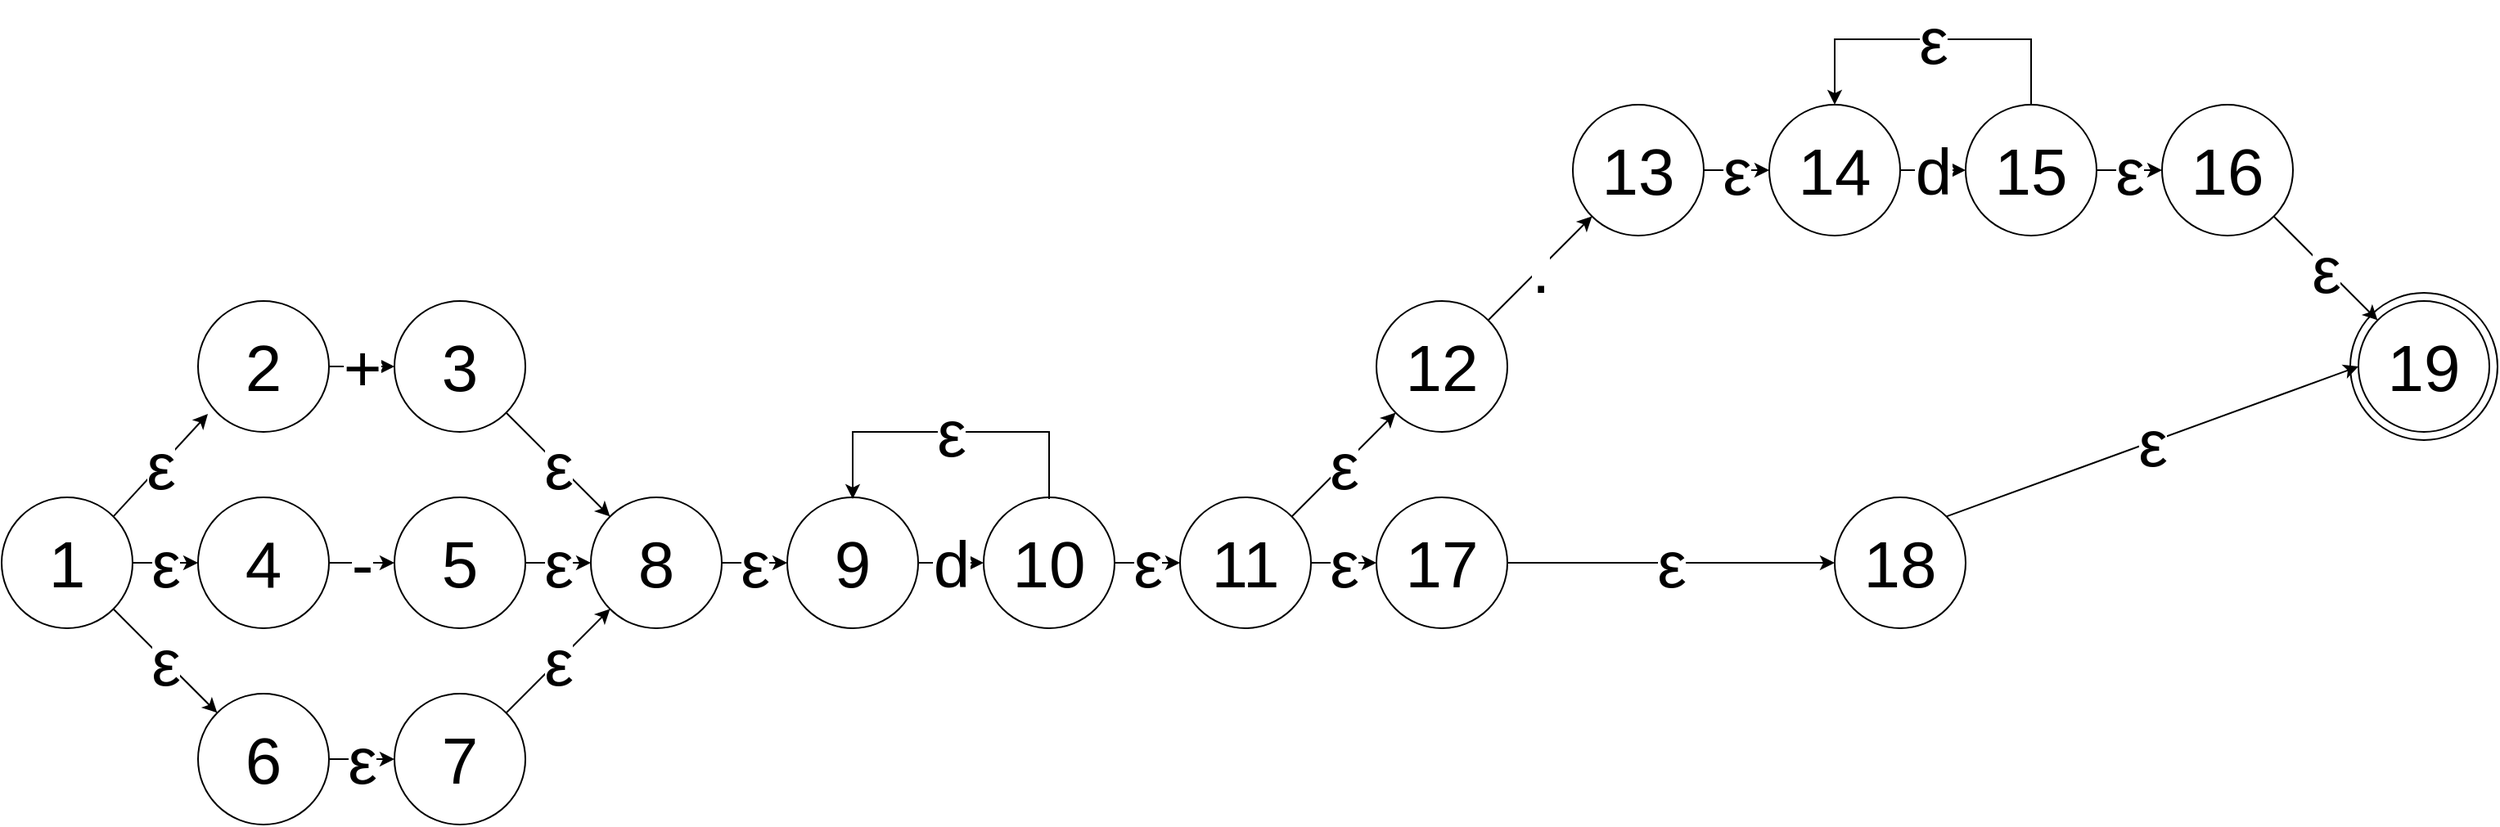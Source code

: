 <mxfile version="20.5.1" type="device"><diagram id="J6l-0UigBOX6yoTNotcg" name="Postavka"><mxGraphModel dx="3545" dy="1965" grid="1" gridSize="10" guides="1" tooltips="1" connect="1" arrows="1" fold="1" page="1" pageScale="1" pageWidth="827" pageHeight="1169" math="0" shadow="0"><root><mxCell id="0"/><mxCell id="1" parent="0"/><mxCell id="qcpVSxJspq2H0X9E_xru-1" value="&lt;font style=&quot;font-size: 40px;&quot;&gt;1&lt;/font&gt;" style="ellipse;whiteSpace=wrap;html=1;aspect=fixed;" vertex="1" parent="1"><mxGeometry x="40" y="304" width="80" height="80" as="geometry"/></mxCell><mxCell id="qcpVSxJspq2H0X9E_xru-2" value="&lt;font style=&quot;font-size: 40px;&quot;&gt;2&lt;/font&gt;" style="ellipse;whiteSpace=wrap;html=1;aspect=fixed;" vertex="1" parent="1"><mxGeometry x="160" y="184" width="80" height="80" as="geometry"/></mxCell><mxCell id="qcpVSxJspq2H0X9E_xru-3" value="&lt;font style=&quot;font-size: 40px;&quot;&gt;4&lt;/font&gt;" style="ellipse;whiteSpace=wrap;html=1;aspect=fixed;" vertex="1" parent="1"><mxGeometry x="160" y="304" width="80" height="80" as="geometry"/></mxCell><mxCell id="qcpVSxJspq2H0X9E_xru-4" value="&lt;font style=&quot;font-size: 40px;&quot;&gt;6&lt;/font&gt;" style="ellipse;whiteSpace=wrap;html=1;aspect=fixed;" vertex="1" parent="1"><mxGeometry x="160" y="424" width="80" height="80" as="geometry"/></mxCell><mxCell id="qcpVSxJspq2H0X9E_xru-5" value="&lt;span style=&quot;font-size: 40px;&quot;&gt;3&lt;/span&gt;" style="ellipse;whiteSpace=wrap;html=1;aspect=fixed;" vertex="1" parent="1"><mxGeometry x="280" y="184" width="80" height="80" as="geometry"/></mxCell><mxCell id="qcpVSxJspq2H0X9E_xru-7" value="&lt;font style=&quot;font-size: 40px;&quot;&gt;5&lt;/font&gt;" style="ellipse;whiteSpace=wrap;html=1;aspect=fixed;" vertex="1" parent="1"><mxGeometry x="280" y="304" width="80" height="80" as="geometry"/></mxCell><mxCell id="qcpVSxJspq2H0X9E_xru-8" value="&lt;font style=&quot;font-size: 40px;&quot;&gt;7&lt;/font&gt;" style="ellipse;whiteSpace=wrap;html=1;aspect=fixed;" vertex="1" parent="1"><mxGeometry x="280" y="424" width="80" height="80" as="geometry"/></mxCell><mxCell id="qcpVSxJspq2H0X9E_xru-9" value="&lt;span style=&quot;font-size: 40px;&quot;&gt;8&lt;/span&gt;" style="ellipse;whiteSpace=wrap;html=1;aspect=fixed;" vertex="1" parent="1"><mxGeometry x="400" y="304" width="80" height="80" as="geometry"/></mxCell><mxCell id="qcpVSxJspq2H0X9E_xru-10" value="&lt;span style=&quot;font-size: 40px;&quot;&gt;9&lt;/span&gt;" style="ellipse;whiteSpace=wrap;html=1;aspect=fixed;" vertex="1" parent="1"><mxGeometry x="520" y="304" width="80" height="80" as="geometry"/></mxCell><mxCell id="qcpVSxJspq2H0X9E_xru-11" value="&lt;span style=&quot;font-size: 40px;&quot;&gt;10&lt;/span&gt;" style="ellipse;whiteSpace=wrap;html=1;aspect=fixed;" vertex="1" parent="1"><mxGeometry x="640" y="304" width="80" height="80" as="geometry"/></mxCell><mxCell id="qcpVSxJspq2H0X9E_xru-35" value="ε" style="edgeStyle=orthogonalEdgeStyle;rounded=0;orthogonalLoop=1;jettySize=auto;html=1;entryX=0;entryY=0.5;entryDx=0;entryDy=0;fontSize=40;" edge="1" parent="1" source="qcpVSxJspq2H0X9E_xru-12" target="qcpVSxJspq2H0X9E_xru-19"><mxGeometry relative="1" as="geometry"/></mxCell><mxCell id="qcpVSxJspq2H0X9E_xru-12" value="&lt;span style=&quot;font-size: 40px;&quot;&gt;11&lt;/span&gt;" style="ellipse;whiteSpace=wrap;html=1;aspect=fixed;" vertex="1" parent="1"><mxGeometry x="760" y="304" width="80" height="80" as="geometry"/></mxCell><mxCell id="qcpVSxJspq2H0X9E_xru-13" value="&lt;span style=&quot;font-size: 40px;&quot;&gt;12&lt;/span&gt;" style="ellipse;whiteSpace=wrap;html=1;aspect=fixed;" vertex="1" parent="1"><mxGeometry x="880" y="184" width="80" height="80" as="geometry"/></mxCell><mxCell id="qcpVSxJspq2H0X9E_xru-39" value="ε" style="edgeStyle=orthogonalEdgeStyle;rounded=0;orthogonalLoop=1;jettySize=auto;html=1;entryX=0;entryY=0.5;entryDx=0;entryDy=0;fontSize=40;" edge="1" parent="1" source="qcpVSxJspq2H0X9E_xru-14" target="qcpVSxJspq2H0X9E_xru-15"><mxGeometry relative="1" as="geometry"/></mxCell><mxCell id="qcpVSxJspq2H0X9E_xru-14" value="&lt;span style=&quot;font-size: 40px;&quot;&gt;13&lt;/span&gt;" style="ellipse;whiteSpace=wrap;html=1;aspect=fixed;" vertex="1" parent="1"><mxGeometry x="1000" y="64" width="80" height="80" as="geometry"/></mxCell><mxCell id="qcpVSxJspq2H0X9E_xru-40" value="d" style="edgeStyle=orthogonalEdgeStyle;rounded=0;orthogonalLoop=1;jettySize=auto;html=1;entryX=0;entryY=0.5;entryDx=0;entryDy=0;fontSize=40;" edge="1" parent="1" source="qcpVSxJspq2H0X9E_xru-15" target="qcpVSxJspq2H0X9E_xru-16"><mxGeometry relative="1" as="geometry"/></mxCell><mxCell id="qcpVSxJspq2H0X9E_xru-15" value="&lt;span style=&quot;font-size: 40px;&quot;&gt;14&lt;/span&gt;" style="ellipse;whiteSpace=wrap;html=1;aspect=fixed;" vertex="1" parent="1"><mxGeometry x="1120" y="64" width="80" height="80" as="geometry"/></mxCell><mxCell id="qcpVSxJspq2H0X9E_xru-43" value="ε" style="edgeStyle=orthogonalEdgeStyle;rounded=0;orthogonalLoop=1;jettySize=auto;html=1;entryX=0;entryY=0.5;entryDx=0;entryDy=0;fontSize=40;" edge="1" parent="1" source="qcpVSxJspq2H0X9E_xru-16" target="qcpVSxJspq2H0X9E_xru-17"><mxGeometry relative="1" as="geometry"/></mxCell><mxCell id="qcpVSxJspq2H0X9E_xru-16" value="&lt;span style=&quot;font-size: 40px;&quot;&gt;15&lt;/span&gt;" style="ellipse;whiteSpace=wrap;html=1;aspect=fixed;" vertex="1" parent="1"><mxGeometry x="1240" y="64" width="80" height="80" as="geometry"/></mxCell><mxCell id="qcpVSxJspq2H0X9E_xru-17" value="&lt;span style=&quot;font-size: 40px;&quot;&gt;16&lt;/span&gt;" style="ellipse;whiteSpace=wrap;html=1;aspect=fixed;" vertex="1" parent="1"><mxGeometry x="1360" y="64" width="80" height="80" as="geometry"/></mxCell><mxCell id="qcpVSxJspq2H0X9E_xru-18" value="&lt;span style=&quot;font-size: 40px;&quot;&gt;19&lt;/span&gt;" style="ellipse;whiteSpace=wrap;html=1;aspect=fixed;" vertex="1" parent="1"><mxGeometry x="1480" y="184" width="80" height="80" as="geometry"/></mxCell><mxCell id="qcpVSxJspq2H0X9E_xru-36" value="ε" style="edgeStyle=orthogonalEdgeStyle;rounded=0;orthogonalLoop=1;jettySize=auto;html=1;entryX=0;entryY=0.5;entryDx=0;entryDy=0;fontSize=40;" edge="1" parent="1" source="qcpVSxJspq2H0X9E_xru-19" target="qcpVSxJspq2H0X9E_xru-20"><mxGeometry relative="1" as="geometry"/></mxCell><mxCell id="qcpVSxJspq2H0X9E_xru-19" value="&lt;span style=&quot;font-size: 40px;&quot;&gt;17&lt;/span&gt;" style="ellipse;whiteSpace=wrap;html=1;aspect=fixed;" vertex="1" parent="1"><mxGeometry x="880" y="304" width="80" height="80" as="geometry"/></mxCell><mxCell id="qcpVSxJspq2H0X9E_xru-20" value="&lt;span style=&quot;font-size: 40px;&quot;&gt;18&lt;/span&gt;" style="ellipse;whiteSpace=wrap;html=1;aspect=fixed;" vertex="1" parent="1"><mxGeometry x="1160" y="304" width="80" height="80" as="geometry"/></mxCell><mxCell id="qcpVSxJspq2H0X9E_xru-21" value="ε" style="endArrow=classic;html=1;rounded=0;fontSize=40;entryX=0.075;entryY=0.863;entryDx=0;entryDy=0;entryPerimeter=0;exitX=1;exitY=0;exitDx=0;exitDy=0;" edge="1" parent="1" source="qcpVSxJspq2H0X9E_xru-1" target="qcpVSxJspq2H0X9E_xru-2"><mxGeometry width="50" height="50" relative="1" as="geometry"><mxPoint x="40" y="294" as="sourcePoint"/><mxPoint x="90" y="244" as="targetPoint"/></mxGeometry></mxCell><mxCell id="qcpVSxJspq2H0X9E_xru-22" value="ε" style="endArrow=classic;html=1;rounded=0;fontSize=40;exitX=1;exitY=0.5;exitDx=0;exitDy=0;entryX=0;entryY=0.5;entryDx=0;entryDy=0;" edge="1" parent="1" source="qcpVSxJspq2H0X9E_xru-1" target="qcpVSxJspq2H0X9E_xru-3"><mxGeometry width="50" height="50" relative="1" as="geometry"><mxPoint x="50" y="454" as="sourcePoint"/><mxPoint x="100" y="404" as="targetPoint"/></mxGeometry></mxCell><mxCell id="qcpVSxJspq2H0X9E_xru-23" value="ε" style="endArrow=classic;html=1;rounded=0;fontSize=40;exitX=1;exitY=1;exitDx=0;exitDy=0;entryX=0;entryY=0;entryDx=0;entryDy=0;" edge="1" parent="1" source="qcpVSxJspq2H0X9E_xru-1" target="qcpVSxJspq2H0X9E_xru-4"><mxGeometry width="50" height="50" relative="1" as="geometry"><mxPoint x="70" y="484" as="sourcePoint"/><mxPoint x="120" y="434" as="targetPoint"/></mxGeometry></mxCell><mxCell id="qcpVSxJspq2H0X9E_xru-24" value="+" style="endArrow=classic;html=1;rounded=0;fontSize=40;exitX=1;exitY=0.5;exitDx=0;exitDy=0;entryX=0;entryY=0.5;entryDx=0;entryDy=0;" edge="1" parent="1" source="qcpVSxJspq2H0X9E_xru-2" target="qcpVSxJspq2H0X9E_xru-5"><mxGeometry width="50" height="50" relative="1" as="geometry"><mxPoint x="270" y="154" as="sourcePoint"/><mxPoint x="320" y="104" as="targetPoint"/></mxGeometry></mxCell><mxCell id="qcpVSxJspq2H0X9E_xru-25" value="-" style="endArrow=classic;html=1;rounded=0;fontSize=40;exitX=1;exitY=0.5;exitDx=0;exitDy=0;entryX=0;entryY=0.5;entryDx=0;entryDy=0;" edge="1" parent="1" source="qcpVSxJspq2H0X9E_xru-3" target="qcpVSxJspq2H0X9E_xru-7"><mxGeometry width="50" height="50" relative="1" as="geometry"><mxPoint x="490" y="244" as="sourcePoint"/><mxPoint x="540" y="194" as="targetPoint"/></mxGeometry></mxCell><mxCell id="qcpVSxJspq2H0X9E_xru-26" value="ε" style="endArrow=classic;html=1;rounded=0;fontSize=40;exitX=1;exitY=0.5;exitDx=0;exitDy=0;entryX=0;entryY=0.5;entryDx=0;entryDy=0;" edge="1" parent="1" source="qcpVSxJspq2H0X9E_xru-4" target="qcpVSxJspq2H0X9E_xru-8"><mxGeometry width="50" height="50" relative="1" as="geometry"><mxPoint x="290" y="574" as="sourcePoint"/><mxPoint x="340" y="524" as="targetPoint"/></mxGeometry></mxCell><mxCell id="qcpVSxJspq2H0X9E_xru-27" value="ε" style="endArrow=classic;html=1;rounded=0;fontSize=40;exitX=1;exitY=1;exitDx=0;exitDy=0;entryX=0;entryY=0;entryDx=0;entryDy=0;" edge="1" parent="1" source="qcpVSxJspq2H0X9E_xru-5" target="qcpVSxJspq2H0X9E_xru-9"><mxGeometry width="50" height="50" relative="1" as="geometry"><mxPoint x="440" y="264" as="sourcePoint"/><mxPoint x="490" y="214" as="targetPoint"/></mxGeometry></mxCell><mxCell id="qcpVSxJspq2H0X9E_xru-28" value="ε" style="endArrow=classic;html=1;rounded=0;fontSize=40;exitX=1;exitY=0.5;exitDx=0;exitDy=0;entryX=0;entryY=0.5;entryDx=0;entryDy=0;" edge="1" parent="1" source="qcpVSxJspq2H0X9E_xru-7" target="qcpVSxJspq2H0X9E_xru-9"><mxGeometry width="50" height="50" relative="1" as="geometry"><mxPoint x="420" y="464" as="sourcePoint"/><mxPoint x="470" y="414" as="targetPoint"/></mxGeometry></mxCell><mxCell id="qcpVSxJspq2H0X9E_xru-29" value="ε" style="endArrow=classic;html=1;rounded=0;fontSize=40;entryX=0;entryY=1;entryDx=0;entryDy=0;exitX=1;exitY=0;exitDx=0;exitDy=0;" edge="1" parent="1" source="qcpVSxJspq2H0X9E_xru-8" target="qcpVSxJspq2H0X9E_xru-9"><mxGeometry width="50" height="50" relative="1" as="geometry"><mxPoint x="430" y="474" as="sourcePoint"/><mxPoint x="480" y="424" as="targetPoint"/></mxGeometry></mxCell><mxCell id="qcpVSxJspq2H0X9E_xru-30" value="ε" style="endArrow=classic;html=1;rounded=0;fontSize=40;exitX=1;exitY=0.5;exitDx=0;exitDy=0;entryX=0;entryY=0.5;entryDx=0;entryDy=0;" edge="1" parent="1" source="qcpVSxJspq2H0X9E_xru-9" target="qcpVSxJspq2H0X9E_xru-10"><mxGeometry width="50" height="50" relative="1" as="geometry"><mxPoint x="510" y="274" as="sourcePoint"/><mxPoint x="560" y="224" as="targetPoint"/></mxGeometry></mxCell><mxCell id="qcpVSxJspq2H0X9E_xru-31" value="d" style="endArrow=classic;html=1;rounded=0;fontSize=40;entryX=0;entryY=0.5;entryDx=0;entryDy=0;exitX=1;exitY=0.5;exitDx=0;exitDy=0;" edge="1" parent="1" source="qcpVSxJspq2H0X9E_xru-10" target="qcpVSxJspq2H0X9E_xru-11"><mxGeometry width="50" height="50" relative="1" as="geometry"><mxPoint x="570" y="234" as="sourcePoint"/><mxPoint x="620" y="184" as="targetPoint"/></mxGeometry></mxCell><mxCell id="qcpVSxJspq2H0X9E_xru-32" value="ε" style="endArrow=classic;html=1;rounded=0;fontSize=40;exitX=0.5;exitY=0;exitDx=0;exitDy=0;entryX=0.5;entryY=0;entryDx=0;entryDy=0;" edge="1" parent="1"><mxGeometry width="50" height="50" relative="1" as="geometry"><mxPoint x="680" y="305" as="sourcePoint"/><mxPoint x="560" y="305" as="targetPoint"/><Array as="points"><mxPoint x="680" y="264"/><mxPoint x="560" y="264"/></Array></mxGeometry></mxCell><mxCell id="qcpVSxJspq2H0X9E_xru-33" value="ε" style="endArrow=classic;html=1;rounded=0;fontSize=40;entryX=0;entryY=0.5;entryDx=0;entryDy=0;exitX=1;exitY=0.5;exitDx=0;exitDy=0;" edge="1" parent="1" source="qcpVSxJspq2H0X9E_xru-11" target="qcpVSxJspq2H0X9E_xru-12"><mxGeometry width="50" height="50" relative="1" as="geometry"><mxPoint x="710" y="444" as="sourcePoint"/><mxPoint x="760" y="394" as="targetPoint"/></mxGeometry></mxCell><mxCell id="qcpVSxJspq2H0X9E_xru-34" value="ε" style="endArrow=classic;html=1;rounded=0;fontSize=40;exitX=1;exitY=0;exitDx=0;exitDy=0;entryX=0;entryY=1;entryDx=0;entryDy=0;" edge="1" parent="1" source="qcpVSxJspq2H0X9E_xru-12" target="qcpVSxJspq2H0X9E_xru-13"><mxGeometry width="50" height="50" relative="1" as="geometry"><mxPoint x="800" y="244" as="sourcePoint"/><mxPoint x="850" y="194" as="targetPoint"/></mxGeometry></mxCell><mxCell id="qcpVSxJspq2H0X9E_xru-37" value="ε" style="endArrow=classic;html=1;rounded=0;fontSize=40;exitX=1;exitY=0;exitDx=0;exitDy=0;entryX=0;entryY=0.5;entryDx=0;entryDy=0;" edge="1" parent="1" source="qcpVSxJspq2H0X9E_xru-20" target="qcpVSxJspq2H0X9E_xru-18"><mxGeometry width="50" height="50" relative="1" as="geometry"><mxPoint x="1340" y="354" as="sourcePoint"/><mxPoint x="1390" y="304" as="targetPoint"/></mxGeometry></mxCell><mxCell id="qcpVSxJspq2H0X9E_xru-38" value="." style="endArrow=classic;html=1;rounded=0;fontSize=40;exitX=1;exitY=0;exitDx=0;exitDy=0;entryX=0;entryY=1;entryDx=0;entryDy=0;" edge="1" parent="1" source="qcpVSxJspq2H0X9E_xru-13" target="qcpVSxJspq2H0X9E_xru-14"><mxGeometry width="50" height="50" relative="1" as="geometry"><mxPoint x="1010" y="224" as="sourcePoint"/><mxPoint x="1060" y="174" as="targetPoint"/></mxGeometry></mxCell><mxCell id="qcpVSxJspq2H0X9E_xru-42" value="ε" style="endArrow=classic;html=1;rounded=0;fontSize=40;exitX=0.5;exitY=0;exitDx=0;exitDy=0;entryX=0.5;entryY=0;entryDx=0;entryDy=0;" edge="1" parent="1" source="qcpVSxJspq2H0X9E_xru-16" target="qcpVSxJspq2H0X9E_xru-15"><mxGeometry width="50" height="50" relative="1" as="geometry"><mxPoint x="1270" y="56" as="sourcePoint"/><mxPoint x="1320" y="6" as="targetPoint"/><Array as="points"><mxPoint x="1280" y="24"/><mxPoint x="1160" y="24"/></Array></mxGeometry></mxCell><mxCell id="qcpVSxJspq2H0X9E_xru-44" value="ε" style="endArrow=classic;html=1;rounded=0;fontSize=40;exitX=1;exitY=1;exitDx=0;exitDy=0;entryX=0;entryY=0;entryDx=0;entryDy=0;" edge="1" parent="1" source="qcpVSxJspq2H0X9E_xru-17" target="qcpVSxJspq2H0X9E_xru-18"><mxGeometry width="50" height="50" relative="1" as="geometry"><mxPoint x="1510" y="114" as="sourcePoint"/><mxPoint x="1560" y="64" as="targetPoint"/></mxGeometry></mxCell><mxCell id="qcpVSxJspq2H0X9E_xru-47" value="" style="ellipse;whiteSpace=wrap;html=1;aspect=fixed;fontSize=40;fillColor=none;" vertex="1" parent="1"><mxGeometry x="1475" y="179" width="90" height="90" as="geometry"/></mxCell></root></mxGraphModel></diagram></mxfile>